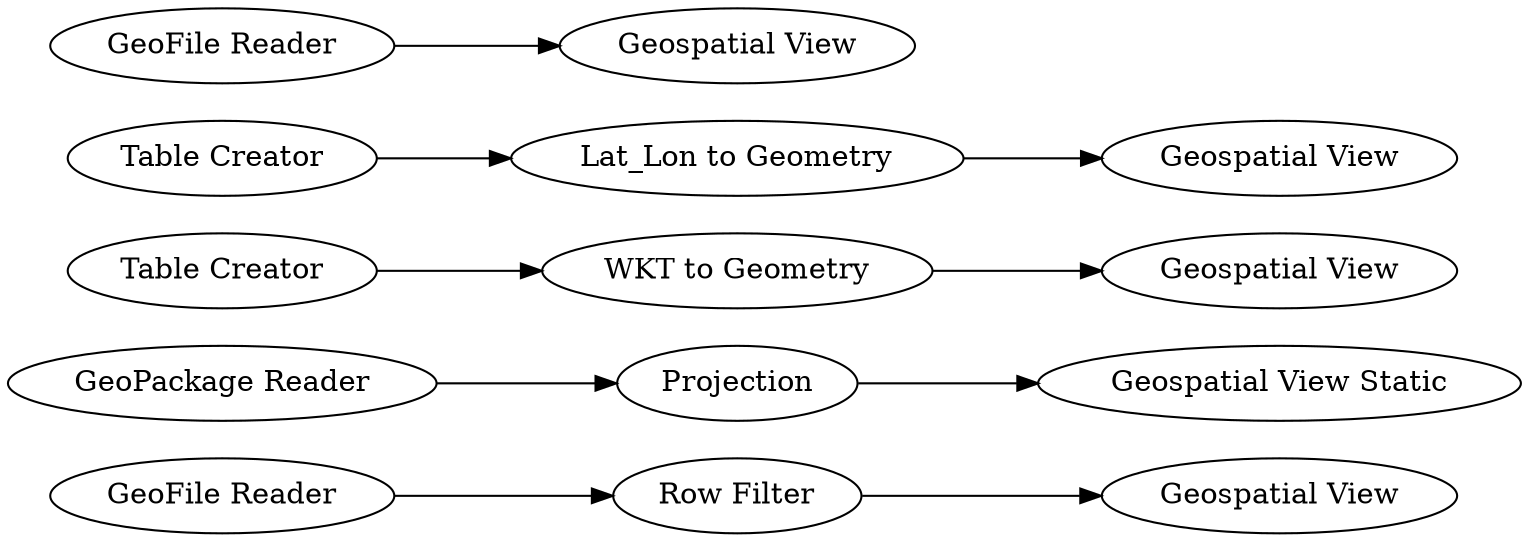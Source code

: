 digraph {
	"6216130589561065608_8" [label="Row Filter"]
	"6216130589561065608_10" [label=Projection]
	"6216130589561065608_1" [label="GeoFile Reader"]
	"6216130589561065608_4" [label="Table Creator"]
	"6216130589561065608_13" [label="Geospatial View"]
	"6216130589561065608_6" [label="GeoPackage Reader"]
	"6216130589561065608_3" [label="Lat_Lon to Geometry"]
	"6216130589561065608_11" [label="GeoFile Reader"]
	"6216130589561065608_12" [label="Geospatial View"]
	"6216130589561065608_7" [label="Geospatial View"]
	"6216130589561065608_9" [label="Geospatial View Static"]
	"6216130589561065608_2" [label="Table Creator"]
	"6216130589561065608_15" [label="Geospatial View"]
	"6216130589561065608_14" [label="WKT to Geometry"]
	"6216130589561065608_2" -> "6216130589561065608_3"
	"6216130589561065608_3" -> "6216130589561065608_15"
	"6216130589561065608_1" -> "6216130589561065608_8"
	"6216130589561065608_11" -> "6216130589561065608_12"
	"6216130589561065608_10" -> "6216130589561065608_9"
	"6216130589561065608_8" -> "6216130589561065608_7"
	"6216130589561065608_4" -> "6216130589561065608_14"
	"6216130589561065608_14" -> "6216130589561065608_13"
	"6216130589561065608_6" -> "6216130589561065608_10"
	rankdir=LR
}
